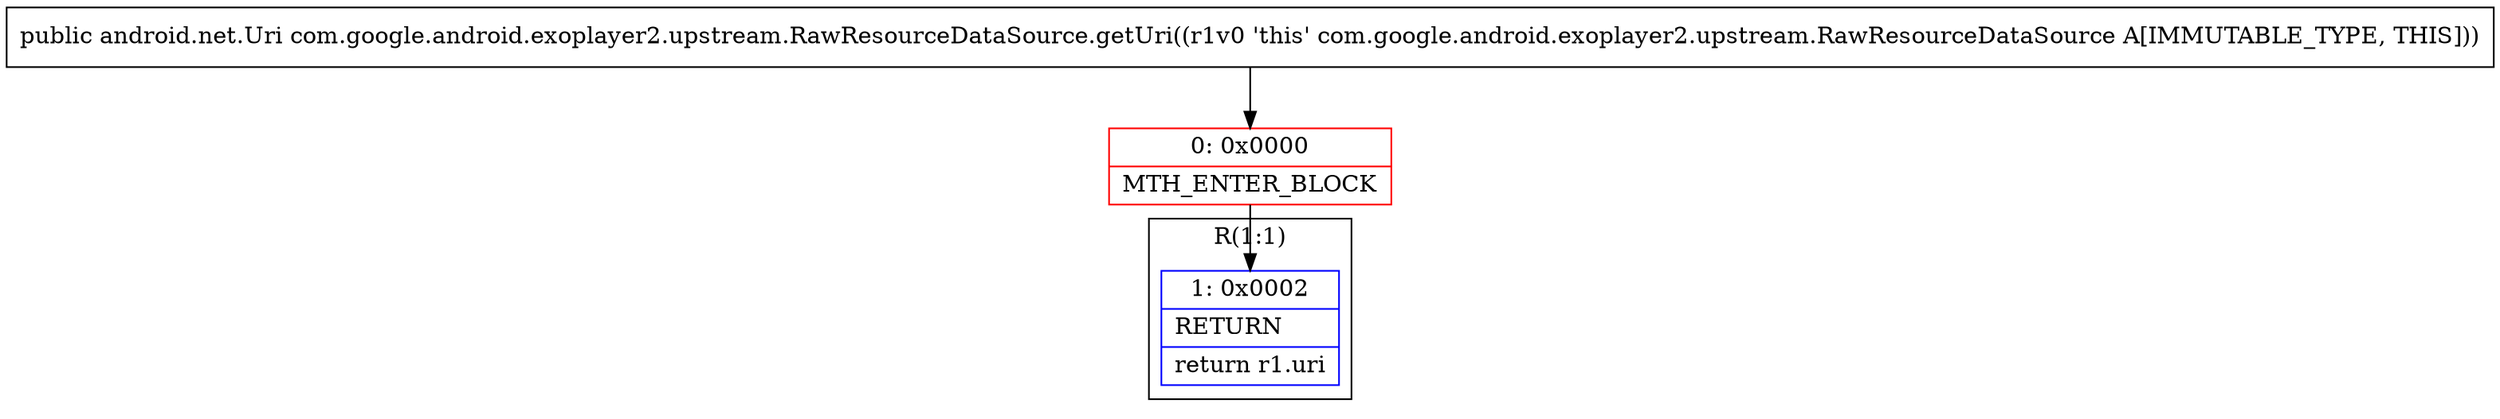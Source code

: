 digraph "CFG forcom.google.android.exoplayer2.upstream.RawResourceDataSource.getUri()Landroid\/net\/Uri;" {
subgraph cluster_Region_1366293802 {
label = "R(1:1)";
node [shape=record,color=blue];
Node_1 [shape=record,label="{1\:\ 0x0002|RETURN\l|return r1.uri\l}"];
}
Node_0 [shape=record,color=red,label="{0\:\ 0x0000|MTH_ENTER_BLOCK\l}"];
MethodNode[shape=record,label="{public android.net.Uri com.google.android.exoplayer2.upstream.RawResourceDataSource.getUri((r1v0 'this' com.google.android.exoplayer2.upstream.RawResourceDataSource A[IMMUTABLE_TYPE, THIS])) }"];
MethodNode -> Node_0;
Node_0 -> Node_1;
}

